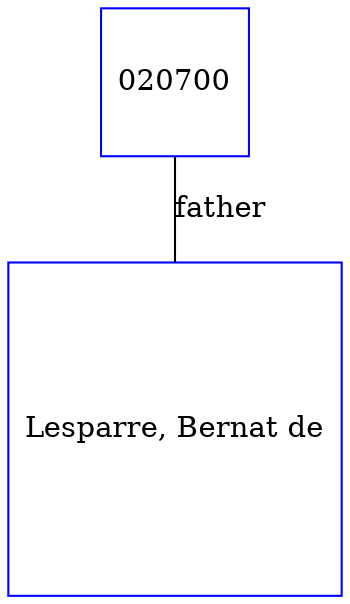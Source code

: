 digraph D {
    edge [dir=none];    node [shape=box];    "020700"   [label="020700", shape=box, regular=1, color="blue"] ;
"017240"   [label="Lesparre, Bernat de", shape=box, regular=1, color="blue"] ;
020700->017240 [label="father",arrowsize=0.0]; 
}